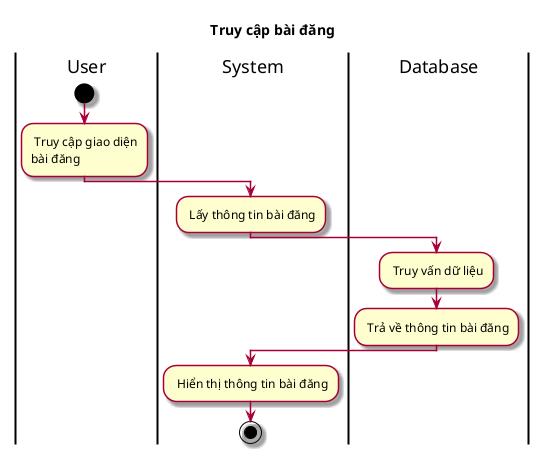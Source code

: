 @startuml ActTruyCapBaiDang

skin rose
title Truy cập bài đăng

|User|
start
: Truy cập giao diện\nbài đăng;
|System|
: Lấy thông tin bài đăng;
|Database|
: Truy vấn dữ liệu;
: Trả về thông tin bài đăng;
|System|
: Hiển thị thông tin bài đăng;
stop

@enduml
```